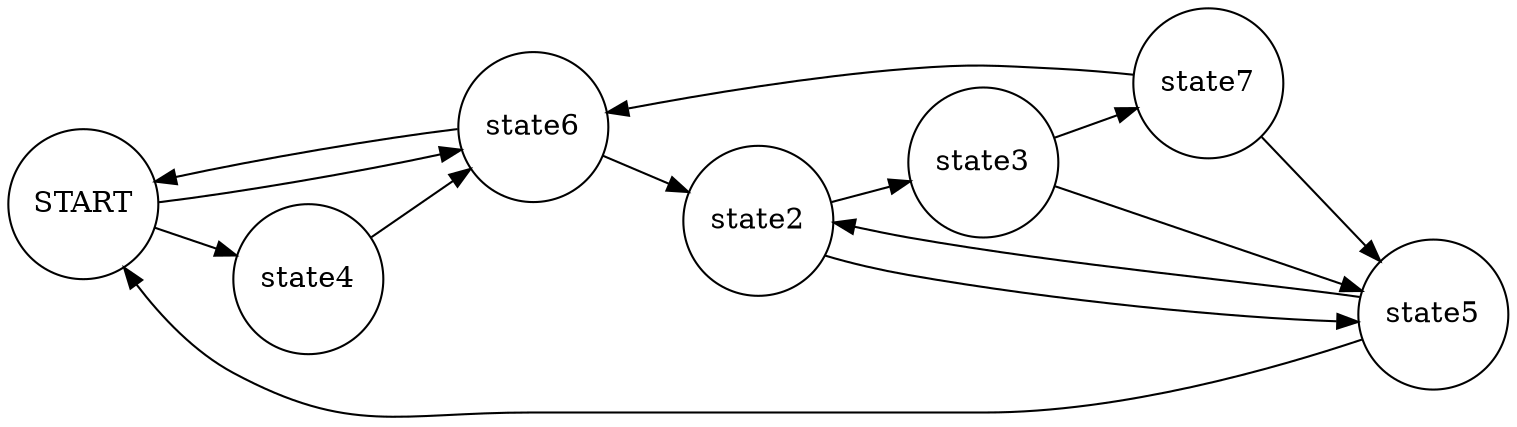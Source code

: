 #Total states is 0, including 0 states and 0 newstates
#Total transisions is 0, including 0 transistions and 0 new transitions
digraph finite_state_machine {
	rankdir=LR;
	size="20,20";
	resolution="300";
	overlap=false;

	node [shape = circle, fixedsize=true, width = 1, color = red, style = filled];

	node [shape = circle, color = black, style = unfilled];
	START;
 	state2;
 	state3;
 	state4;
 	state5;
 	state6;
 	state7;
 	START -> state4;
	START -> state6;
	state2 -> state3;
	state2 -> state5;
	state3 -> state5;
	state3 -> state7;
	state4 -> state6;
	state5 -> START;
	state5 -> state2;
	state6 -> START;
	state6 -> state2;
	state7 -> state5;
	state7 -> state6;
}
